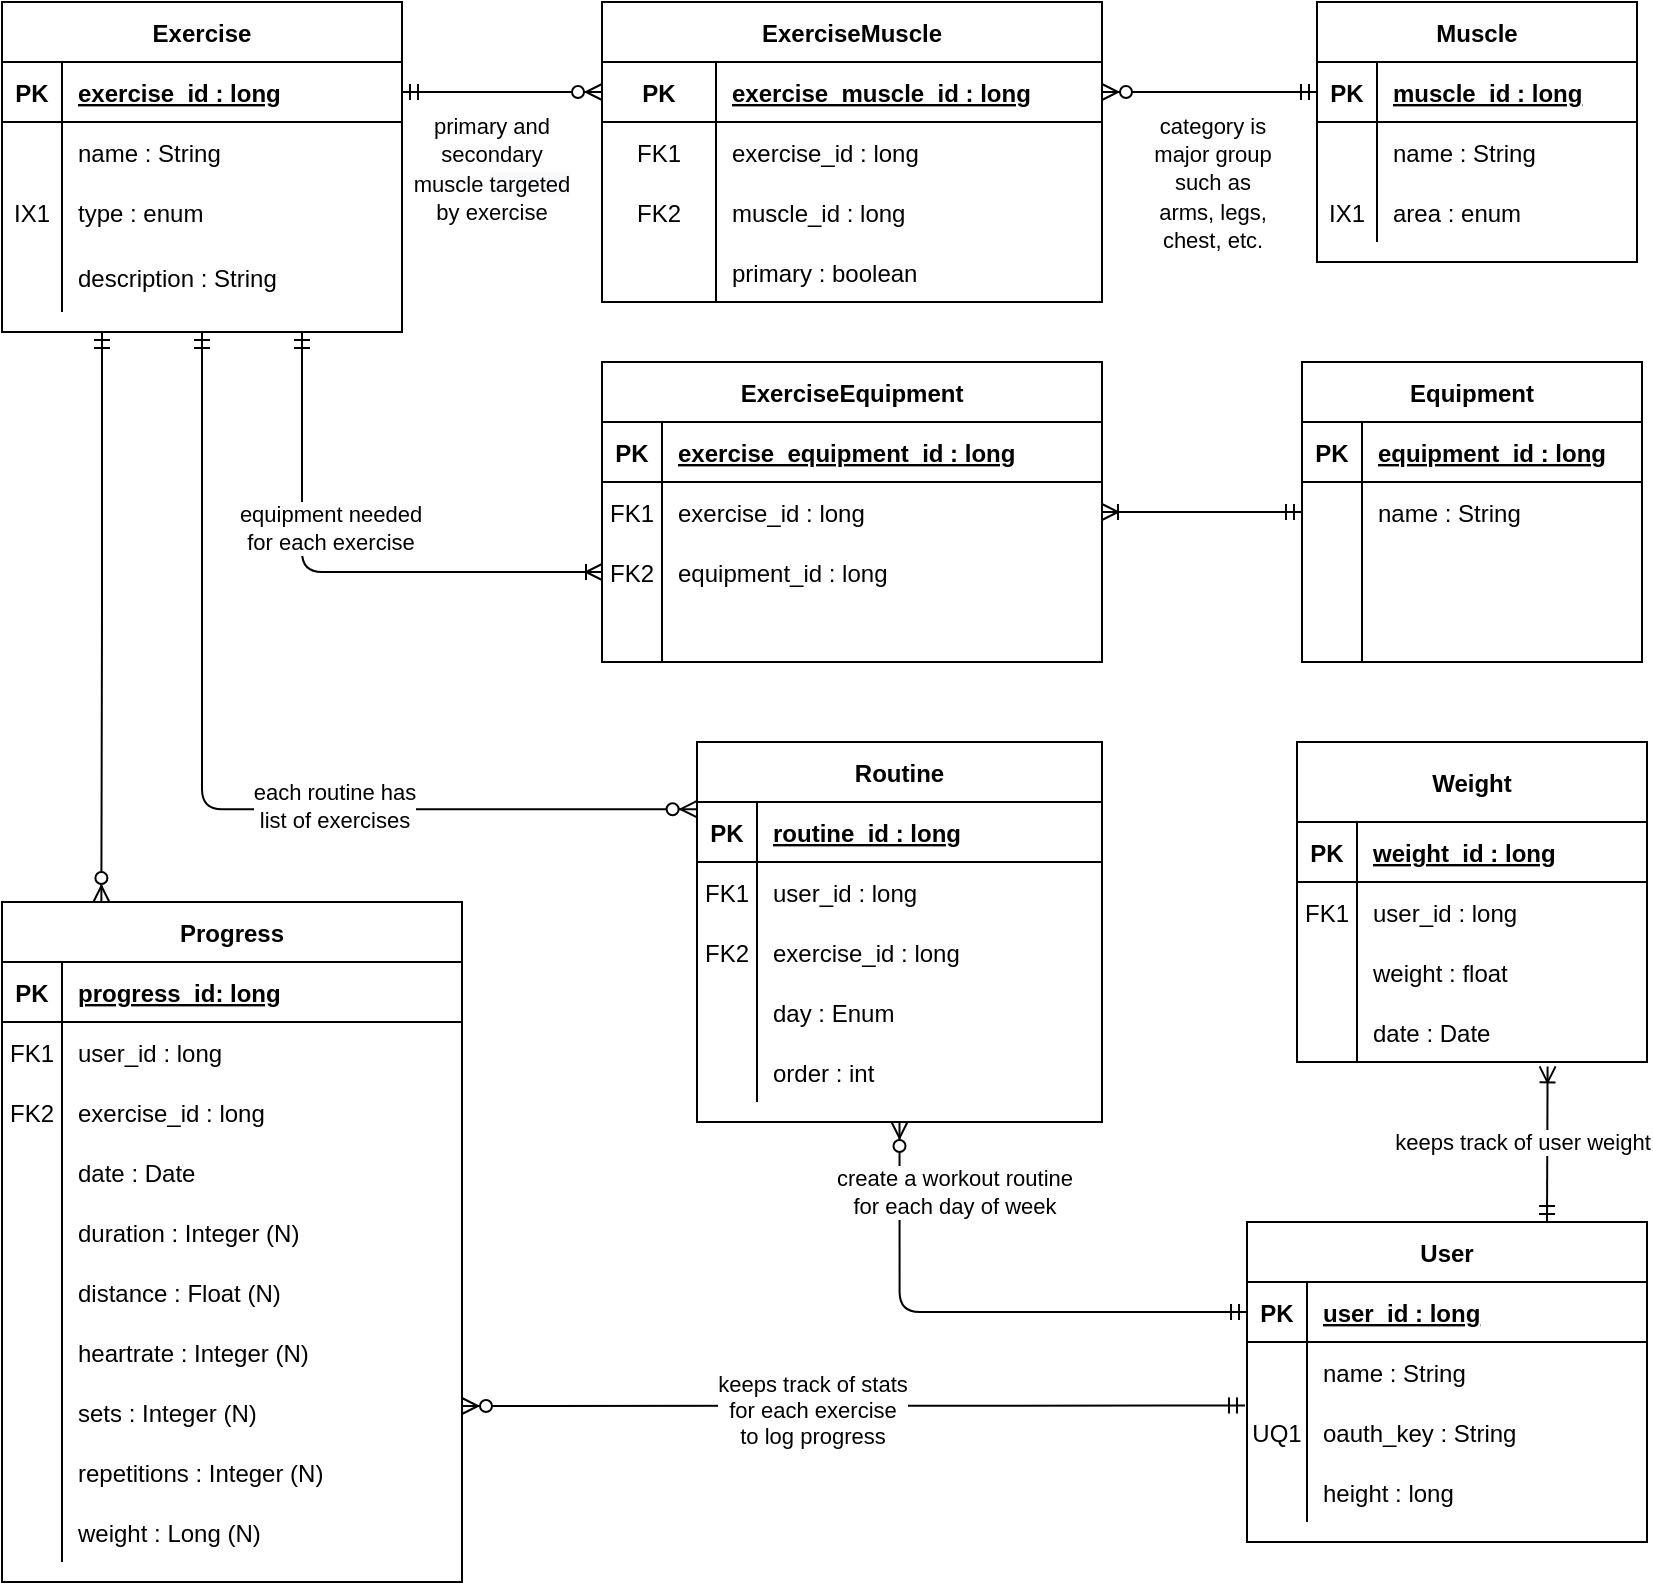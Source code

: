 <mxfile version="13.8.7" type="device"><diagram id="Q6YfByepirMHfdgDxiGw" name="Page-1"><mxGraphModel dx="1021" dy="527" grid="1" gridSize="10" guides="1" tooltips="1" connect="1" arrows="1" fold="1" page="1" pageScale="1" pageWidth="850" pageHeight="1100" math="0" shadow="0"><root><mxCell id="0"/><mxCell id="1" parent="0"/><mxCell id="9hliLJSUuDG-UG1t3mNE-100" value="" style="fontSize=12;html=1;endArrow=ERzeroToMany;endFill=1;exitX=1;exitY=0.5;exitDx=0;exitDy=0;entryX=0;entryY=0.5;entryDx=0;entryDy=0;startArrow=ERmandOne;startFill=0;" parent="1" source="9hliLJSUuDG-UG1t3mNE-2" target="9hliLJSUuDG-UG1t3mNE-15" edge="1"><mxGeometry width="100" height="100" relative="1" as="geometry"><mxPoint x="250" y="220" as="sourcePoint"/><mxPoint x="310" y="135" as="targetPoint"/></mxGeometry></mxCell><mxCell id="RDluwMORNLAqVn_TTHdL-29" value="&lt;span style=&quot;color: rgba(0 , 0 , 0 , 0) ; font-family: monospace ; font-size: 0px ; background-color: rgb(248 , 249 , 250)&quot;&gt;%3CmxGraphModel%3E%3Croot%3E%3CmxCell%20id%3D%220%22%2F%3E%3CmxCell%20id%3D%221%22%20parent%3D%220%22%2F%3E%3CmxCell%20id%3D%222%22%20value%3D%22muscles%20targeted%26lt%3Bbr%26gt%3Bby%20exercise%20grouped%26lt%3Bbr%26gt%3Bby%20primary%20and%26amp%3Bnbsp%3B%26lt%3Bbr%26gt%3Bsecondary%22%20style%3D%22edgeLabel%3Bhtml%3D1%3Balign%3Dcenter%3BverticalAlign%3Dmiddle%3Bresizable%3D0%3Bpoints%3D%5B%5D%3B%22%20vertex%3D%221%22%20connectable%3D%220%22%20parent%3D%221%22%3E%3CmxGeometry%20x%3D%22291%22%20y%3D%22166%22%20as%3D%22geometry%22%2F%3E%3C%2FmxCell%3E%3C%2Froot%3E%3C%2FmxGraphModel%3E&lt;/span&gt;&lt;span style=&quot;color: rgba(0 , 0 , 0 , 0) ; font-family: monospace ; font-size: 0px ; background-color: rgb(248 , 249 , 250)&quot;&gt;%3CmxGraphModel%3E%3Croot%3E%3CmxCell%20id%3D%220%22%2F%3E%3CmxCell%20id%3D%221%22%20parent%3D%220%22%2F%3E%3CmxCell%20id%3D%222%22%20value%3D%22muscles%20targeted%26lt%3Bbr%26gt%3Bby%20exercise%20grouped%26lt%3Bbr%26gt%3Bby%20primary%20and%26amp%3Bnbsp%3B%26lt%3Bbr%26gt%3Bsecondary%22%20style%3D%22edgeLabel%3Bhtml%3D1%3Balign%3Dcenter%3BverticalAlign%3Dmiddle%3Bresizable%3D0%3Bpoints%3D%5B%5D%3B%22%20vertex%3D%221%22%20connectable%3D%220%22%20parent%3D%221%22%3E%3CmxGeometry%20x%3D%22291%22%20y%3D%22166%22%20as%3D%22geometry%22%2F%3E%3C%2FmxCell%3E%3C%2Froot%3E%3C%2FmxGraphModel%3E&lt;/span&gt;" style="edgeLabel;html=1;align=center;verticalAlign=middle;resizable=0;points=[];" parent="9hliLJSUuDG-UG1t3mNE-100" vertex="1" connectable="0"><mxGeometry x="0.147" y="-1" relative="1" as="geometry"><mxPoint as="offset"/></mxGeometry></mxCell><mxCell id="9hliLJSUuDG-UG1t3mNE-103" value="" style="fontSize=12;html=1;endArrow=ERoneToMany;entryX=0;entryY=0.5;entryDx=0;entryDy=0;exitX=0.75;exitY=1;exitDx=0;exitDy=0;edgeStyle=orthogonalEdgeStyle;endFill=0;startArrow=ERmandOne;startFill=0;" parent="1" source="9hliLJSUuDG-UG1t3mNE-1" target="9hliLJSUuDG-UG1t3mNE-94" edge="1"><mxGeometry width="100" height="100" relative="1" as="geometry"><mxPoint x="210" y="260" as="sourcePoint"/><mxPoint x="350" y="250" as="targetPoint"/></mxGeometry></mxCell><mxCell id="RDluwMORNLAqVn_TTHdL-28" value="equipment needed&lt;br&gt;for each exercise" style="edgeLabel;html=1;align=center;verticalAlign=middle;resizable=0;points=[];" parent="9hliLJSUuDG-UG1t3mNE-103" vertex="1" connectable="0"><mxGeometry x="-0.277" y="14" relative="1" as="geometry"><mxPoint as="offset"/></mxGeometry></mxCell><mxCell id="9hliLJSUuDG-UG1t3mNE-104" value="" style="fontSize=12;html=1;endArrow=ERoneToMany;edgeStyle=elbowEdgeStyle;entryX=1;entryY=0.5;entryDx=0;entryDy=0;exitX=0;exitY=0.5;exitDx=0;exitDy=0;startArrow=ERmandOne;startFill=0;" parent="1" source="9hliLJSUuDG-UG1t3mNE-31" target="9hliLJSUuDG-UG1t3mNE-91" edge="1"><mxGeometry width="100" height="100" relative="1" as="geometry"><mxPoint x="676" y="450" as="sourcePoint"/><mxPoint x="620" y="550" as="targetPoint"/></mxGeometry></mxCell><mxCell id="9hliLJSUuDG-UG1t3mNE-105" value="" style="edgeStyle=entityRelationEdgeStyle;fontSize=12;html=1;endArrow=ERzeroToMany;entryX=1;entryY=0.5;entryDx=0;entryDy=0;exitX=0;exitY=0.5;exitDx=0;exitDy=0;endFill=1;startArrow=ERmandOne;startFill=0;" parent="1" source="9hliLJSUuDG-UG1t3mNE-41" target="9hliLJSUuDG-UG1t3mNE-15" edge="1"><mxGeometry width="100" height="100" relative="1" as="geometry"><mxPoint x="860" y="50" as="sourcePoint"/><mxPoint x="690" y="50" as="targetPoint"/></mxGeometry></mxCell><mxCell id="9hliLJSUuDG-UG1t3mNE-178" value="" style="fontSize=12;html=1;endArrow=ERoneToMany;startArrow=ERmandOne;startFill=0;exitX=0.75;exitY=0;exitDx=0;exitDy=0;entryX=0.716;entryY=1.073;entryDx=0;entryDy=0;entryPerimeter=0;" parent="1" source="9hliLJSUuDG-UG1t3mNE-108" target="RDluwMORNLAqVn_TTHdL-11" edge="1"><mxGeometry width="100" height="100" relative="1" as="geometry"><mxPoint x="780" y="638" as="sourcePoint"/><mxPoint x="790" y="590" as="targetPoint"/></mxGeometry></mxCell><mxCell id="RDluwMORNLAqVn_TTHdL-20" value="keeps track of user weight" style="edgeLabel;html=1;align=center;verticalAlign=middle;resizable=0;points=[];" parent="9hliLJSUuDG-UG1t3mNE-178" vertex="1" connectable="0"><mxGeometry x="-0.327" relative="1" as="geometry"><mxPoint x="-12.6" y="-14" as="offset"/></mxGeometry></mxCell><mxCell id="9hliLJSUuDG-UG1t3mNE-179" value="" style="fontSize=12;html=1;endArrow=ERzeroToMany;startArrow=ERmandOne;startFill=0;exitX=0;exitY=0.5;exitDx=0;exitDy=0;edgeStyle=orthogonalEdgeStyle;elbow=vertical;entryX=0.5;entryY=1;entryDx=0;entryDy=0;endFill=1;" parent="1" source="9hliLJSUuDG-UG1t3mNE-109" target="9hliLJSUuDG-UG1t3mNE-152" edge="1"><mxGeometry width="100" height="100" relative="1" as="geometry"><mxPoint x="630" y="552" as="sourcePoint"/><mxPoint x="440" y="590" as="targetPoint"/></mxGeometry></mxCell><mxCell id="RDluwMORNLAqVn_TTHdL-21" value="create a workout routine&lt;br&gt;for each day of week" style="edgeLabel;html=1;align=center;verticalAlign=middle;resizable=0;points=[];" parent="9hliLJSUuDG-UG1t3mNE-179" vertex="1" connectable="0"><mxGeometry x="0.036" y="-43" relative="1" as="geometry"><mxPoint x="-8.25" y="-17" as="offset"/></mxGeometry></mxCell><mxCell id="9hliLJSUuDG-UG1t3mNE-218" value="" style="fontSize=12;html=1;endArrow=ERzeroToMany;startArrow=ERmandOne;startFill=0;entryX=-0.001;entryY=0.12;entryDx=0;entryDy=0;exitX=0.5;exitY=1;exitDx=0;exitDy=0;entryPerimeter=0;edgeStyle=orthogonalEdgeStyle;endFill=1;" parent="1" source="9hliLJSUuDG-UG1t3mNE-1" target="9hliLJSUuDG-UG1t3mNE-153" edge="1"><mxGeometry width="100" height="100" relative="1" as="geometry"><mxPoint x="160" y="260" as="sourcePoint"/><mxPoint x="185" y="340" as="targetPoint"/></mxGeometry></mxCell><mxCell id="RDluwMORNLAqVn_TTHdL-23" value="each routine has &lt;br&gt;list of exercises" style="edgeLabel;html=1;align=center;verticalAlign=middle;resizable=0;points=[];" parent="9hliLJSUuDG-UG1t3mNE-218" vertex="1" connectable="0"><mxGeometry x="-0.024" y="66" relative="1" as="geometry"><mxPoint as="offset"/></mxGeometry></mxCell><mxCell id="9hliLJSUuDG-UG1t3mNE-219" value="" style="edgeStyle=entityRelationEdgeStyle;fontSize=12;html=1;endArrow=ERmandOne;startArrow=ERzeroToMany;startFill=1;endFill=0;entryX=-0.005;entryY=0.06;entryDx=0;entryDy=0;entryPerimeter=0;" parent="1" target="9hliLJSUuDG-UG1t3mNE-115" edge="1"><mxGeometry width="100" height="100" relative="1" as="geometry"><mxPoint x="240" y="762" as="sourcePoint"/><mxPoint x="730" y="860" as="targetPoint"/></mxGeometry></mxCell><mxCell id="RDluwMORNLAqVn_TTHdL-24" value="keeps track of stats &lt;br&gt;for each exercise&lt;br&gt;to log progress" style="edgeLabel;html=1;align=center;verticalAlign=middle;resizable=0;points=[];" parent="9hliLJSUuDG-UG1t3mNE-219" vertex="1" connectable="0"><mxGeometry x="-0.109" y="-2" relative="1" as="geometry"><mxPoint as="offset"/></mxGeometry></mxCell><mxCell id="9hliLJSUuDG-UG1t3mNE-221" value="" style="edgeStyle=orthogonalEdgeStyle;fontSize=12;html=1;endArrow=ERzeroToMany;entryX=0.216;entryY=0;entryDx=0;entryDy=0;startArrow=ERmandOne;startFill=0;endFill=1;jumpSize=6;exitX=0.25;exitY=1;exitDx=0;exitDy=0;entryPerimeter=0;" parent="1" source="9hliLJSUuDG-UG1t3mNE-1" target="9hliLJSUuDG-UG1t3mNE-165" edge="1"><mxGeometry width="100" height="100" relative="1" as="geometry"><mxPoint x="30" y="265" as="sourcePoint"/><mxPoint x="520" y="430" as="targetPoint"/></mxGeometry></mxCell><mxCell id="9hliLJSUuDG-UG1t3mNE-87" value="ExerciseEquipment" style="shape=table;startSize=30;container=1;collapsible=1;childLayout=tableLayout;fixedRows=1;rowLines=0;fontStyle=1;align=center;resizeLast=1;" parent="1" vertex="1"><mxGeometry x="310" y="240" width="250" height="150" as="geometry"/></mxCell><mxCell id="9hliLJSUuDG-UG1t3mNE-88" value="" style="shape=partialRectangle;collapsible=0;dropTarget=0;pointerEvents=0;fillColor=none;top=0;left=0;bottom=1;right=0;points=[[0,0.5],[1,0.5]];portConstraint=eastwest;" parent="9hliLJSUuDG-UG1t3mNE-87" vertex="1"><mxGeometry y="30" width="250" height="30" as="geometry"/></mxCell><mxCell id="9hliLJSUuDG-UG1t3mNE-89" value="PK" style="shape=partialRectangle;connectable=0;fillColor=none;top=0;left=0;bottom=0;right=0;fontStyle=1;overflow=hidden;" parent="9hliLJSUuDG-UG1t3mNE-88" vertex="1"><mxGeometry width="30" height="30" as="geometry"/></mxCell><mxCell id="9hliLJSUuDG-UG1t3mNE-90" value="exercise_equipment_id : long" style="shape=partialRectangle;connectable=0;fillColor=none;top=0;left=0;bottom=0;right=0;align=left;spacingLeft=6;fontStyle=5;overflow=hidden;" parent="9hliLJSUuDG-UG1t3mNE-88" vertex="1"><mxGeometry x="30" width="220" height="30" as="geometry"/></mxCell><mxCell id="9hliLJSUuDG-UG1t3mNE-91" value="" style="shape=partialRectangle;collapsible=0;dropTarget=0;pointerEvents=0;fillColor=none;top=0;left=0;bottom=0;right=0;points=[[0,0.5],[1,0.5]];portConstraint=eastwest;" parent="9hliLJSUuDG-UG1t3mNE-87" vertex="1"><mxGeometry y="60" width="250" height="30" as="geometry"/></mxCell><mxCell id="9hliLJSUuDG-UG1t3mNE-92" value="FK1" style="shape=partialRectangle;connectable=0;fillColor=none;top=0;left=0;bottom=0;right=0;editable=1;overflow=hidden;" parent="9hliLJSUuDG-UG1t3mNE-91" vertex="1"><mxGeometry width="30" height="30" as="geometry"/></mxCell><mxCell id="9hliLJSUuDG-UG1t3mNE-93" value="exercise_id : long" style="shape=partialRectangle;connectable=0;fillColor=none;top=0;left=0;bottom=0;right=0;align=left;spacingLeft=6;overflow=hidden;" parent="9hliLJSUuDG-UG1t3mNE-91" vertex="1"><mxGeometry x="30" width="220" height="30" as="geometry"/></mxCell><mxCell id="9hliLJSUuDG-UG1t3mNE-94" value="" style="shape=partialRectangle;collapsible=0;dropTarget=0;pointerEvents=0;fillColor=none;top=0;left=0;bottom=0;right=0;points=[[0,0.5],[1,0.5]];portConstraint=eastwest;" parent="9hliLJSUuDG-UG1t3mNE-87" vertex="1"><mxGeometry y="90" width="250" height="30" as="geometry"/></mxCell><mxCell id="9hliLJSUuDG-UG1t3mNE-95" value="FK2" style="shape=partialRectangle;connectable=0;fillColor=none;top=0;left=0;bottom=0;right=0;editable=1;overflow=hidden;" parent="9hliLJSUuDG-UG1t3mNE-94" vertex="1"><mxGeometry width="30" height="30" as="geometry"/></mxCell><mxCell id="9hliLJSUuDG-UG1t3mNE-96" value="equipment_id : long" style="shape=partialRectangle;connectable=0;fillColor=none;top=0;left=0;bottom=0;right=0;align=left;spacingLeft=6;overflow=hidden;" parent="9hliLJSUuDG-UG1t3mNE-94" vertex="1"><mxGeometry x="30" width="220" height="30" as="geometry"/></mxCell><mxCell id="9hliLJSUuDG-UG1t3mNE-97" value="" style="shape=partialRectangle;collapsible=0;dropTarget=0;pointerEvents=0;fillColor=none;top=0;left=0;bottom=0;right=0;points=[[0,0.5],[1,0.5]];portConstraint=eastwest;" parent="9hliLJSUuDG-UG1t3mNE-87" vertex="1"><mxGeometry y="120" width="250" height="30" as="geometry"/></mxCell><mxCell id="9hliLJSUuDG-UG1t3mNE-98" value="" style="shape=partialRectangle;connectable=0;fillColor=none;top=0;left=0;bottom=0;right=0;editable=1;overflow=hidden;" parent="9hliLJSUuDG-UG1t3mNE-97" vertex="1"><mxGeometry width="30" height="30" as="geometry"/></mxCell><mxCell id="9hliLJSUuDG-UG1t3mNE-99" value="" style="shape=partialRectangle;connectable=0;fillColor=none;top=0;left=0;bottom=0;right=0;align=left;spacingLeft=6;overflow=hidden;" parent="9hliLJSUuDG-UG1t3mNE-97" vertex="1"><mxGeometry x="30" width="220" height="30" as="geometry"/></mxCell><mxCell id="9hliLJSUuDG-UG1t3mNE-1" value="Exercise" style="shape=table;startSize=30;container=1;collapsible=1;childLayout=tableLayout;fixedRows=1;rowLines=0;fontStyle=1;align=center;resizeLast=1;" parent="1" vertex="1"><mxGeometry x="10" y="60" width="200" height="165" as="geometry"/></mxCell><mxCell id="9hliLJSUuDG-UG1t3mNE-2" value="" style="shape=partialRectangle;collapsible=0;dropTarget=0;pointerEvents=0;fillColor=none;top=0;left=0;bottom=1;right=0;points=[[0,0.5],[1,0.5]];portConstraint=eastwest;" parent="9hliLJSUuDG-UG1t3mNE-1" vertex="1"><mxGeometry y="30" width="200" height="30" as="geometry"/></mxCell><mxCell id="9hliLJSUuDG-UG1t3mNE-3" value="PK" style="shape=partialRectangle;connectable=0;fillColor=none;top=0;left=0;bottom=0;right=0;fontStyle=1;overflow=hidden;" parent="9hliLJSUuDG-UG1t3mNE-2" vertex="1"><mxGeometry width="30" height="30" as="geometry"/></mxCell><mxCell id="9hliLJSUuDG-UG1t3mNE-4" value="exercise_id : long" style="shape=partialRectangle;connectable=0;fillColor=none;top=0;left=0;bottom=0;right=0;align=left;spacingLeft=6;fontStyle=5;overflow=hidden;" parent="9hliLJSUuDG-UG1t3mNE-2" vertex="1"><mxGeometry x="30" width="170" height="30" as="geometry"/></mxCell><mxCell id="9hliLJSUuDG-UG1t3mNE-5" value="" style="shape=partialRectangle;collapsible=0;dropTarget=0;pointerEvents=0;fillColor=none;top=0;left=0;bottom=0;right=0;points=[[0,0.5],[1,0.5]];portConstraint=eastwest;" parent="9hliLJSUuDG-UG1t3mNE-1" vertex="1"><mxGeometry y="60" width="200" height="30" as="geometry"/></mxCell><mxCell id="9hliLJSUuDG-UG1t3mNE-6" value="" style="shape=partialRectangle;connectable=0;fillColor=none;top=0;left=0;bottom=0;right=0;editable=1;overflow=hidden;" parent="9hliLJSUuDG-UG1t3mNE-5" vertex="1"><mxGeometry width="30" height="30" as="geometry"/></mxCell><mxCell id="9hliLJSUuDG-UG1t3mNE-7" value="name : String" style="shape=partialRectangle;connectable=0;fillColor=none;top=0;left=0;bottom=0;right=0;align=left;spacingLeft=6;overflow=hidden;" parent="9hliLJSUuDG-UG1t3mNE-5" vertex="1"><mxGeometry x="30" width="170" height="30" as="geometry"/></mxCell><mxCell id="9hliLJSUuDG-UG1t3mNE-8" value="" style="shape=partialRectangle;collapsible=0;dropTarget=0;pointerEvents=0;fillColor=none;top=0;left=0;bottom=0;right=0;points=[[0,0.5],[1,0.5]];portConstraint=eastwest;" parent="9hliLJSUuDG-UG1t3mNE-1" vertex="1"><mxGeometry y="90" width="200" height="30" as="geometry"/></mxCell><mxCell id="9hliLJSUuDG-UG1t3mNE-9" value="IX1" style="shape=partialRectangle;connectable=0;fillColor=none;top=0;left=0;bottom=0;right=0;editable=1;overflow=hidden;" parent="9hliLJSUuDG-UG1t3mNE-8" vertex="1"><mxGeometry width="30" height="30" as="geometry"/></mxCell><mxCell id="9hliLJSUuDG-UG1t3mNE-10" value="type : enum" style="shape=partialRectangle;connectable=0;fillColor=none;top=0;left=0;bottom=0;right=0;align=left;spacingLeft=6;overflow=hidden;" parent="9hliLJSUuDG-UG1t3mNE-8" vertex="1"><mxGeometry x="30" width="170" height="30" as="geometry"/></mxCell><mxCell id="9hliLJSUuDG-UG1t3mNE-71" value="" style="shape=partialRectangle;collapsible=0;dropTarget=0;pointerEvents=0;fillColor=none;top=0;left=0;bottom=0;right=0;points=[[0,0.5],[1,0.5]];portConstraint=eastwest;" parent="9hliLJSUuDG-UG1t3mNE-1" vertex="1"><mxGeometry y="120" width="200" height="35" as="geometry"/></mxCell><mxCell id="9hliLJSUuDG-UG1t3mNE-72" value="" style="shape=partialRectangle;connectable=0;fillColor=none;top=0;left=0;bottom=0;right=0;editable=1;overflow=hidden;" parent="9hliLJSUuDG-UG1t3mNE-71" vertex="1"><mxGeometry width="30" height="35" as="geometry"/></mxCell><mxCell id="9hliLJSUuDG-UG1t3mNE-73" value="description : String" style="shape=partialRectangle;connectable=0;fillColor=none;top=0;left=0;bottom=0;right=0;align=left;spacingLeft=6;overflow=hidden;" parent="9hliLJSUuDG-UG1t3mNE-71" vertex="1"><mxGeometry x="30" width="170" height="35" as="geometry"/></mxCell><mxCell id="9hliLJSUuDG-UG1t3mNE-40" value="Muscle" style="shape=table;startSize=30;container=1;collapsible=1;childLayout=tableLayout;fixedRows=1;rowLines=0;fontStyle=1;align=center;resizeLast=1;" parent="1" vertex="1"><mxGeometry x="667.5" y="60" width="160" height="130" as="geometry"/></mxCell><mxCell id="9hliLJSUuDG-UG1t3mNE-41" value="" style="shape=partialRectangle;collapsible=0;dropTarget=0;pointerEvents=0;fillColor=none;top=0;left=0;bottom=1;right=0;points=[[0,0.5],[1,0.5]];portConstraint=eastwest;" parent="9hliLJSUuDG-UG1t3mNE-40" vertex="1"><mxGeometry y="30" width="160" height="30" as="geometry"/></mxCell><mxCell id="9hliLJSUuDG-UG1t3mNE-42" value="PK" style="shape=partialRectangle;connectable=0;fillColor=none;top=0;left=0;bottom=0;right=0;fontStyle=1;overflow=hidden;" parent="9hliLJSUuDG-UG1t3mNE-41" vertex="1"><mxGeometry width="30" height="30" as="geometry"/></mxCell><mxCell id="9hliLJSUuDG-UG1t3mNE-43" value="muscle_id : long" style="shape=partialRectangle;connectable=0;fillColor=none;top=0;left=0;bottom=0;right=0;align=left;spacingLeft=6;fontStyle=5;overflow=hidden;" parent="9hliLJSUuDG-UG1t3mNE-41" vertex="1"><mxGeometry x="30" width="130" height="30" as="geometry"/></mxCell><mxCell id="9hliLJSUuDG-UG1t3mNE-44" value="" style="shape=partialRectangle;collapsible=0;dropTarget=0;pointerEvents=0;fillColor=none;top=0;left=0;bottom=0;right=0;points=[[0,0.5],[1,0.5]];portConstraint=eastwest;" parent="9hliLJSUuDG-UG1t3mNE-40" vertex="1"><mxGeometry y="60" width="160" height="30" as="geometry"/></mxCell><mxCell id="9hliLJSUuDG-UG1t3mNE-45" value="" style="shape=partialRectangle;connectable=0;fillColor=none;top=0;left=0;bottom=0;right=0;editable=1;overflow=hidden;" parent="9hliLJSUuDG-UG1t3mNE-44" vertex="1"><mxGeometry width="30" height="30" as="geometry"/></mxCell><mxCell id="9hliLJSUuDG-UG1t3mNE-46" value="name : String" style="shape=partialRectangle;connectable=0;fillColor=none;top=0;left=0;bottom=0;right=0;align=left;spacingLeft=6;overflow=hidden;" parent="9hliLJSUuDG-UG1t3mNE-44" vertex="1"><mxGeometry x="30" width="130" height="30" as="geometry"/></mxCell><mxCell id="9hliLJSUuDG-UG1t3mNE-47" value="" style="shape=partialRectangle;collapsible=0;dropTarget=0;pointerEvents=0;fillColor=none;top=0;left=0;bottom=0;right=0;points=[[0,0.5],[1,0.5]];portConstraint=eastwest;" parent="9hliLJSUuDG-UG1t3mNE-40" vertex="1"><mxGeometry y="90" width="160" height="30" as="geometry"/></mxCell><mxCell id="9hliLJSUuDG-UG1t3mNE-48" value="IX1" style="shape=partialRectangle;connectable=0;fillColor=none;top=0;left=0;bottom=0;right=0;editable=1;overflow=hidden;" parent="9hliLJSUuDG-UG1t3mNE-47" vertex="1"><mxGeometry width="30" height="30" as="geometry"/></mxCell><mxCell id="9hliLJSUuDG-UG1t3mNE-49" value="area : enum" style="shape=partialRectangle;connectable=0;fillColor=none;top=0;left=0;bottom=0;right=0;align=left;spacingLeft=6;overflow=hidden;" parent="9hliLJSUuDG-UG1t3mNE-47" vertex="1"><mxGeometry x="30" width="130" height="30" as="geometry"/></mxCell><mxCell id="9hliLJSUuDG-UG1t3mNE-152" value="Routine" style="shape=table;startSize=30;container=1;collapsible=1;childLayout=tableLayout;fixedRows=1;rowLines=0;fontStyle=1;align=center;resizeLast=1;" parent="1" vertex="1"><mxGeometry x="357.5" y="430" width="202.5" height="190" as="geometry"/></mxCell><mxCell id="9hliLJSUuDG-UG1t3mNE-153" value="" style="shape=partialRectangle;collapsible=0;dropTarget=0;pointerEvents=0;fillColor=none;top=0;left=0;bottom=1;right=0;points=[[0,0.5],[1,0.5]];portConstraint=eastwest;" parent="9hliLJSUuDG-UG1t3mNE-152" vertex="1"><mxGeometry y="30" width="202.5" height="30" as="geometry"/></mxCell><mxCell id="9hliLJSUuDG-UG1t3mNE-154" value="PK" style="shape=partialRectangle;connectable=0;fillColor=none;top=0;left=0;bottom=0;right=0;fontStyle=1;overflow=hidden;" parent="9hliLJSUuDG-UG1t3mNE-153" vertex="1"><mxGeometry width="30" height="30" as="geometry"/></mxCell><mxCell id="9hliLJSUuDG-UG1t3mNE-155" value="routine_id : long" style="shape=partialRectangle;connectable=0;fillColor=none;top=0;left=0;bottom=0;right=0;align=left;spacingLeft=6;fontStyle=5;overflow=hidden;" parent="9hliLJSUuDG-UG1t3mNE-153" vertex="1"><mxGeometry x="30" width="172.5" height="30" as="geometry"/></mxCell><mxCell id="9hliLJSUuDG-UG1t3mNE-156" value="" style="shape=partialRectangle;collapsible=0;dropTarget=0;pointerEvents=0;fillColor=none;top=0;left=0;bottom=0;right=0;points=[[0,0.5],[1,0.5]];portConstraint=eastwest;" parent="9hliLJSUuDG-UG1t3mNE-152" vertex="1"><mxGeometry y="60" width="202.5" height="30" as="geometry"/></mxCell><mxCell id="9hliLJSUuDG-UG1t3mNE-157" value="FK1" style="shape=partialRectangle;connectable=0;fillColor=none;top=0;left=0;bottom=0;right=0;editable=1;overflow=hidden;" parent="9hliLJSUuDG-UG1t3mNE-156" vertex="1"><mxGeometry width="30" height="30" as="geometry"/></mxCell><mxCell id="9hliLJSUuDG-UG1t3mNE-158" value="user_id : long" style="shape=partialRectangle;connectable=0;fillColor=none;top=0;left=0;bottom=0;right=0;align=left;spacingLeft=6;overflow=hidden;" parent="9hliLJSUuDG-UG1t3mNE-156" vertex="1"><mxGeometry x="30" width="172.5" height="30" as="geometry"/></mxCell><mxCell id="9hliLJSUuDG-UG1t3mNE-159" value="" style="shape=partialRectangle;collapsible=0;dropTarget=0;pointerEvents=0;fillColor=none;top=0;left=0;bottom=0;right=0;points=[[0,0.5],[1,0.5]];portConstraint=eastwest;" parent="9hliLJSUuDG-UG1t3mNE-152" vertex="1"><mxGeometry y="90" width="202.5" height="30" as="geometry"/></mxCell><mxCell id="9hliLJSUuDG-UG1t3mNE-160" value="FK2" style="shape=partialRectangle;connectable=0;fillColor=none;top=0;left=0;bottom=0;right=0;editable=1;overflow=hidden;" parent="9hliLJSUuDG-UG1t3mNE-159" vertex="1"><mxGeometry width="30" height="30" as="geometry"/></mxCell><mxCell id="9hliLJSUuDG-UG1t3mNE-161" value="exercise_id : long" style="shape=partialRectangle;connectable=0;fillColor=none;top=0;left=0;bottom=0;right=0;align=left;spacingLeft=6;overflow=hidden;" parent="9hliLJSUuDG-UG1t3mNE-159" vertex="1"><mxGeometry x="30" width="172.5" height="30" as="geometry"/></mxCell><mxCell id="RDluwMORNLAqVn_TTHdL-8" value="" style="shape=partialRectangle;collapsible=0;dropTarget=0;pointerEvents=0;fillColor=none;top=0;left=0;bottom=0;right=0;points=[[0,0.5],[1,0.5]];portConstraint=eastwest;" parent="9hliLJSUuDG-UG1t3mNE-152" vertex="1"><mxGeometry y="120" width="202.5" height="30" as="geometry"/></mxCell><mxCell id="RDluwMORNLAqVn_TTHdL-9" value="" style="shape=partialRectangle;connectable=0;fillColor=none;top=0;left=0;bottom=0;right=0;editable=1;overflow=hidden;" parent="RDluwMORNLAqVn_TTHdL-8" vertex="1"><mxGeometry width="30" height="30" as="geometry"/></mxCell><mxCell id="RDluwMORNLAqVn_TTHdL-10" value="day : Enum" style="shape=partialRectangle;connectable=0;fillColor=none;top=0;left=0;bottom=0;right=0;align=left;spacingLeft=6;overflow=hidden;" parent="RDluwMORNLAqVn_TTHdL-8" vertex="1"><mxGeometry x="30" width="172.5" height="30" as="geometry"/></mxCell><mxCell id="ELQZBwiEEkwCAG5e-MeL-1" value="" style="shape=partialRectangle;collapsible=0;dropTarget=0;pointerEvents=0;fillColor=none;top=0;left=0;bottom=0;right=0;points=[[0,0.5],[1,0.5]];portConstraint=eastwest;" vertex="1" parent="9hliLJSUuDG-UG1t3mNE-152"><mxGeometry y="150" width="202.5" height="30" as="geometry"/></mxCell><mxCell id="ELQZBwiEEkwCAG5e-MeL-2" value="" style="shape=partialRectangle;connectable=0;fillColor=none;top=0;left=0;bottom=0;right=0;editable=1;overflow=hidden;" vertex="1" parent="ELQZBwiEEkwCAG5e-MeL-1"><mxGeometry width="30" height="30" as="geometry"/></mxCell><mxCell id="ELQZBwiEEkwCAG5e-MeL-3" value="order : int" style="shape=partialRectangle;connectable=0;fillColor=none;top=0;left=0;bottom=0;right=0;align=left;spacingLeft=6;overflow=hidden;" vertex="1" parent="ELQZBwiEEkwCAG5e-MeL-1"><mxGeometry x="30" width="172.5" height="30" as="geometry"/></mxCell><mxCell id="9hliLJSUuDG-UG1t3mNE-27" value="Equipment" style="shape=table;startSize=30;container=1;collapsible=1;childLayout=tableLayout;fixedRows=1;rowLines=0;fontStyle=1;align=center;resizeLast=1;" parent="1" vertex="1"><mxGeometry x="660" y="240" width="170" height="150" as="geometry"/></mxCell><mxCell id="9hliLJSUuDG-UG1t3mNE-28" value="" style="shape=partialRectangle;collapsible=0;dropTarget=0;pointerEvents=0;fillColor=none;top=0;left=0;bottom=1;right=0;points=[[0,0.5],[1,0.5]];portConstraint=eastwest;" parent="9hliLJSUuDG-UG1t3mNE-27" vertex="1"><mxGeometry y="30" width="170" height="30" as="geometry"/></mxCell><mxCell id="9hliLJSUuDG-UG1t3mNE-29" value="PK" style="shape=partialRectangle;connectable=0;fillColor=none;top=0;left=0;bottom=0;right=0;fontStyle=1;overflow=hidden;" parent="9hliLJSUuDG-UG1t3mNE-28" vertex="1"><mxGeometry width="30" height="30" as="geometry"/></mxCell><mxCell id="9hliLJSUuDG-UG1t3mNE-30" value="equipment_id : long" style="shape=partialRectangle;connectable=0;fillColor=none;top=0;left=0;bottom=0;right=0;align=left;spacingLeft=6;fontStyle=5;overflow=hidden;" parent="9hliLJSUuDG-UG1t3mNE-28" vertex="1"><mxGeometry x="30" width="140" height="30" as="geometry"/></mxCell><mxCell id="9hliLJSUuDG-UG1t3mNE-31" value="" style="shape=partialRectangle;collapsible=0;dropTarget=0;pointerEvents=0;fillColor=none;top=0;left=0;bottom=0;right=0;points=[[0,0.5],[1,0.5]];portConstraint=eastwest;" parent="9hliLJSUuDG-UG1t3mNE-27" vertex="1"><mxGeometry y="60" width="170" height="30" as="geometry"/></mxCell><mxCell id="9hliLJSUuDG-UG1t3mNE-32" value="" style="shape=partialRectangle;connectable=0;fillColor=none;top=0;left=0;bottom=0;right=0;editable=1;overflow=hidden;" parent="9hliLJSUuDG-UG1t3mNE-31" vertex="1"><mxGeometry width="30" height="30" as="geometry"/></mxCell><mxCell id="9hliLJSUuDG-UG1t3mNE-33" value="name : String" style="shape=partialRectangle;connectable=0;fillColor=none;top=0;left=0;bottom=0;right=0;align=left;spacingLeft=6;overflow=hidden;" parent="9hliLJSUuDG-UG1t3mNE-31" vertex="1"><mxGeometry x="30" width="140" height="30" as="geometry"/></mxCell><mxCell id="9hliLJSUuDG-UG1t3mNE-34" value="" style="shape=partialRectangle;collapsible=0;dropTarget=0;pointerEvents=0;fillColor=none;top=0;left=0;bottom=0;right=0;points=[[0,0.5],[1,0.5]];portConstraint=eastwest;" parent="9hliLJSUuDG-UG1t3mNE-27" vertex="1"><mxGeometry y="90" width="170" height="30" as="geometry"/></mxCell><mxCell id="9hliLJSUuDG-UG1t3mNE-35" value="" style="shape=partialRectangle;connectable=0;fillColor=none;top=0;left=0;bottom=0;right=0;editable=1;overflow=hidden;" parent="9hliLJSUuDG-UG1t3mNE-34" vertex="1"><mxGeometry width="30" height="30" as="geometry"/></mxCell><mxCell id="9hliLJSUuDG-UG1t3mNE-36" value="" style="shape=partialRectangle;connectable=0;fillColor=none;top=0;left=0;bottom=0;right=0;align=left;spacingLeft=6;overflow=hidden;" parent="9hliLJSUuDG-UG1t3mNE-34" vertex="1"><mxGeometry x="30" width="140" height="30" as="geometry"/></mxCell><mxCell id="9hliLJSUuDG-UG1t3mNE-37" value="" style="shape=partialRectangle;collapsible=0;dropTarget=0;pointerEvents=0;fillColor=none;top=0;left=0;bottom=0;right=0;points=[[0,0.5],[1,0.5]];portConstraint=eastwest;" parent="9hliLJSUuDG-UG1t3mNE-27" vertex="1"><mxGeometry y="120" width="170" height="30" as="geometry"/></mxCell><mxCell id="9hliLJSUuDG-UG1t3mNE-38" value="" style="shape=partialRectangle;connectable=0;fillColor=none;top=0;left=0;bottom=0;right=0;editable=1;overflow=hidden;" parent="9hliLJSUuDG-UG1t3mNE-37" vertex="1"><mxGeometry width="30" height="30" as="geometry"/></mxCell><mxCell id="9hliLJSUuDG-UG1t3mNE-39" value="" style="shape=partialRectangle;connectable=0;fillColor=none;top=0;left=0;bottom=0;right=0;align=left;spacingLeft=6;overflow=hidden;" parent="9hliLJSUuDG-UG1t3mNE-37" vertex="1"><mxGeometry x="30" width="140" height="30" as="geometry"/></mxCell><mxCell id="9hliLJSUuDG-UG1t3mNE-14" value="ExerciseMuscle" style="shape=table;startSize=30;container=1;collapsible=1;childLayout=tableLayout;fixedRows=1;rowLines=0;fontStyle=1;align=center;resizeLast=1;" parent="1" vertex="1"><mxGeometry x="310" y="60" width="250" height="150" as="geometry"/></mxCell><mxCell id="9hliLJSUuDG-UG1t3mNE-15" value="" style="shape=partialRectangle;collapsible=0;dropTarget=0;pointerEvents=0;fillColor=none;top=0;left=0;bottom=1;right=0;points=[[0,0.5],[1,0.5]];portConstraint=eastwest;" parent="9hliLJSUuDG-UG1t3mNE-14" vertex="1"><mxGeometry y="30" width="250" height="30" as="geometry"/></mxCell><mxCell id="9hliLJSUuDG-UG1t3mNE-16" value="PK" style="shape=partialRectangle;connectable=0;fillColor=none;top=0;left=0;bottom=0;right=0;fontStyle=1;overflow=hidden;" parent="9hliLJSUuDG-UG1t3mNE-15" vertex="1"><mxGeometry width="57" height="30" as="geometry"/></mxCell><mxCell id="9hliLJSUuDG-UG1t3mNE-17" value="exercise_muscle_id : long" style="shape=partialRectangle;connectable=0;fillColor=none;top=0;left=0;bottom=0;right=0;align=left;spacingLeft=6;fontStyle=5;overflow=hidden;" parent="9hliLJSUuDG-UG1t3mNE-15" vertex="1"><mxGeometry x="57" width="193" height="30" as="geometry"/></mxCell><mxCell id="9hliLJSUuDG-UG1t3mNE-18" value="" style="shape=partialRectangle;collapsible=0;dropTarget=0;pointerEvents=0;fillColor=none;top=0;left=0;bottom=0;right=0;points=[[0,0.5],[1,0.5]];portConstraint=eastwest;" parent="9hliLJSUuDG-UG1t3mNE-14" vertex="1"><mxGeometry y="60" width="250" height="30" as="geometry"/></mxCell><mxCell id="9hliLJSUuDG-UG1t3mNE-19" value="FK1" style="shape=partialRectangle;connectable=0;fillColor=none;top=0;left=0;bottom=0;right=0;editable=1;overflow=hidden;" parent="9hliLJSUuDG-UG1t3mNE-18" vertex="1"><mxGeometry width="57" height="30" as="geometry"/></mxCell><mxCell id="9hliLJSUuDG-UG1t3mNE-20" value="exercise_id : long" style="shape=partialRectangle;connectable=0;fillColor=none;top=0;left=0;bottom=0;right=0;align=left;spacingLeft=6;overflow=hidden;" parent="9hliLJSUuDG-UG1t3mNE-18" vertex="1"><mxGeometry x="57" width="193" height="30" as="geometry"/></mxCell><mxCell id="x-M7oOTBJ3gAUJVKY0sQ-9" value="" style="shape=partialRectangle;collapsible=0;dropTarget=0;pointerEvents=0;fillColor=none;top=0;left=0;bottom=0;right=0;points=[[0,0.5],[1,0.5]];portConstraint=eastwest;" parent="9hliLJSUuDG-UG1t3mNE-14" vertex="1"><mxGeometry y="90" width="250" height="30" as="geometry"/></mxCell><mxCell id="x-M7oOTBJ3gAUJVKY0sQ-10" value="FK2" style="shape=partialRectangle;connectable=0;fillColor=none;top=0;left=0;bottom=0;right=0;editable=1;overflow=hidden;" parent="x-M7oOTBJ3gAUJVKY0sQ-9" vertex="1"><mxGeometry width="57" height="30" as="geometry"/></mxCell><mxCell id="x-M7oOTBJ3gAUJVKY0sQ-11" value="muscle_id : long" style="shape=partialRectangle;connectable=0;fillColor=none;top=0;left=0;bottom=0;right=0;align=left;spacingLeft=6;overflow=hidden;" parent="x-M7oOTBJ3gAUJVKY0sQ-9" vertex="1"><mxGeometry x="57" width="193" height="30" as="geometry"/></mxCell><mxCell id="x-M7oOTBJ3gAUJVKY0sQ-12" value="" style="shape=partialRectangle;collapsible=0;dropTarget=0;pointerEvents=0;fillColor=none;top=0;left=0;bottom=0;right=0;points=[[0,0.5],[1,0.5]];portConstraint=eastwest;" parent="9hliLJSUuDG-UG1t3mNE-14" vertex="1"><mxGeometry y="120" width="250" height="30" as="geometry"/></mxCell><mxCell id="x-M7oOTBJ3gAUJVKY0sQ-13" value="" style="shape=partialRectangle;connectable=0;fillColor=none;top=0;left=0;bottom=0;right=0;editable=1;overflow=hidden;" parent="x-M7oOTBJ3gAUJVKY0sQ-12" vertex="1"><mxGeometry width="57" height="30" as="geometry"/></mxCell><mxCell id="x-M7oOTBJ3gAUJVKY0sQ-14" value="primary : boolean" style="shape=partialRectangle;connectable=0;fillColor=none;top=0;left=0;bottom=0;right=0;align=left;spacingLeft=6;overflow=hidden;" parent="x-M7oOTBJ3gAUJVKY0sQ-12" vertex="1"><mxGeometry x="57" width="193" height="30" as="geometry"/></mxCell><mxCell id="9hliLJSUuDG-UG1t3mNE-108" value="User" style="shape=table;startSize=30;container=1;collapsible=1;childLayout=tableLayout;fixedRows=1;rowLines=0;fontStyle=1;align=center;resizeLast=1;" parent="1" vertex="1"><mxGeometry x="632.5" y="670" width="200" height="160" as="geometry"/></mxCell><mxCell id="9hliLJSUuDG-UG1t3mNE-109" value="" style="shape=partialRectangle;collapsible=0;dropTarget=0;pointerEvents=0;fillColor=none;top=0;left=0;bottom=1;right=0;points=[[0,0.5],[1,0.5]];portConstraint=eastwest;" parent="9hliLJSUuDG-UG1t3mNE-108" vertex="1"><mxGeometry y="30" width="200" height="30" as="geometry"/></mxCell><mxCell id="9hliLJSUuDG-UG1t3mNE-110" value="PK" style="shape=partialRectangle;connectable=0;fillColor=none;top=0;left=0;bottom=0;right=0;fontStyle=1;overflow=hidden;" parent="9hliLJSUuDG-UG1t3mNE-109" vertex="1"><mxGeometry width="30" height="30" as="geometry"/></mxCell><mxCell id="9hliLJSUuDG-UG1t3mNE-111" value="user_id : long" style="shape=partialRectangle;connectable=0;fillColor=none;top=0;left=0;bottom=0;right=0;align=left;spacingLeft=6;fontStyle=5;overflow=hidden;" parent="9hliLJSUuDG-UG1t3mNE-109" vertex="1"><mxGeometry x="30" width="170" height="30" as="geometry"/></mxCell><mxCell id="9hliLJSUuDG-UG1t3mNE-112" value="" style="shape=partialRectangle;collapsible=0;dropTarget=0;pointerEvents=0;fillColor=none;top=0;left=0;bottom=0;right=0;points=[[0,0.5],[1,0.5]];portConstraint=eastwest;" parent="9hliLJSUuDG-UG1t3mNE-108" vertex="1"><mxGeometry y="60" width="200" height="30" as="geometry"/></mxCell><mxCell id="9hliLJSUuDG-UG1t3mNE-113" value="" style="shape=partialRectangle;connectable=0;fillColor=none;top=0;left=0;bottom=0;right=0;editable=1;overflow=hidden;" parent="9hliLJSUuDG-UG1t3mNE-112" vertex="1"><mxGeometry width="30" height="30" as="geometry"/></mxCell><mxCell id="9hliLJSUuDG-UG1t3mNE-114" value="name : String" style="shape=partialRectangle;connectable=0;fillColor=none;top=0;left=0;bottom=0;right=0;align=left;spacingLeft=6;overflow=hidden;" parent="9hliLJSUuDG-UG1t3mNE-112" vertex="1"><mxGeometry x="30" width="170" height="30" as="geometry"/></mxCell><mxCell id="9hliLJSUuDG-UG1t3mNE-115" value="" style="shape=partialRectangle;collapsible=0;dropTarget=0;pointerEvents=0;fillColor=none;top=0;left=0;bottom=0;right=0;points=[[0,0.5],[1,0.5]];portConstraint=eastwest;" parent="9hliLJSUuDG-UG1t3mNE-108" vertex="1"><mxGeometry y="90" width="200" height="30" as="geometry"/></mxCell><mxCell id="9hliLJSUuDG-UG1t3mNE-116" value="UQ1" style="shape=partialRectangle;connectable=0;fillColor=none;top=0;left=0;bottom=0;right=0;editable=1;overflow=hidden;" parent="9hliLJSUuDG-UG1t3mNE-115" vertex="1"><mxGeometry width="30" height="30" as="geometry"/></mxCell><mxCell id="9hliLJSUuDG-UG1t3mNE-117" value="oauth_key : String" style="shape=partialRectangle;connectable=0;fillColor=none;top=0;left=0;bottom=0;right=0;align=left;spacingLeft=6;overflow=hidden;" parent="9hliLJSUuDG-UG1t3mNE-115" vertex="1"><mxGeometry x="30" width="170" height="30" as="geometry"/></mxCell><mxCell id="9hliLJSUuDG-UG1t3mNE-118" value="" style="shape=partialRectangle;collapsible=0;dropTarget=0;pointerEvents=0;fillColor=none;top=0;left=0;bottom=0;right=0;points=[[0,0.5],[1,0.5]];portConstraint=eastwest;" parent="9hliLJSUuDG-UG1t3mNE-108" vertex="1"><mxGeometry y="120" width="200" height="30" as="geometry"/></mxCell><mxCell id="9hliLJSUuDG-UG1t3mNE-119" value="" style="shape=partialRectangle;connectable=0;fillColor=none;top=0;left=0;bottom=0;right=0;editable=1;overflow=hidden;" parent="9hliLJSUuDG-UG1t3mNE-118" vertex="1"><mxGeometry width="30" height="30" as="geometry"/></mxCell><mxCell id="9hliLJSUuDG-UG1t3mNE-120" value="height : long" style="shape=partialRectangle;connectable=0;fillColor=none;top=0;left=0;bottom=0;right=0;align=left;spacingLeft=6;overflow=hidden;" parent="9hliLJSUuDG-UG1t3mNE-118" vertex="1"><mxGeometry x="30" width="170" height="30" as="geometry"/></mxCell><mxCell id="9hliLJSUuDG-UG1t3mNE-124" value="Weight" style="shape=table;startSize=40;container=1;collapsible=1;childLayout=tableLayout;fixedRows=1;rowLines=0;fontStyle=1;align=center;resizeLast=1;" parent="1" vertex="1"><mxGeometry x="657.5" y="430" width="175" height="160" as="geometry"/></mxCell><mxCell id="9hliLJSUuDG-UG1t3mNE-125" value="" style="shape=partialRectangle;collapsible=0;dropTarget=0;pointerEvents=0;fillColor=none;top=0;left=0;bottom=1;right=0;points=[[0,0.5],[1,0.5]];portConstraint=eastwest;" parent="9hliLJSUuDG-UG1t3mNE-124" vertex="1"><mxGeometry y="40" width="175" height="30" as="geometry"/></mxCell><mxCell id="9hliLJSUuDG-UG1t3mNE-126" value="PK" style="shape=partialRectangle;connectable=0;fillColor=none;top=0;left=0;bottom=0;right=0;fontStyle=1;overflow=hidden;" parent="9hliLJSUuDG-UG1t3mNE-125" vertex="1"><mxGeometry width="30" height="30" as="geometry"/></mxCell><mxCell id="9hliLJSUuDG-UG1t3mNE-127" value="weight_id : long" style="shape=partialRectangle;connectable=0;fillColor=none;top=0;left=0;bottom=0;right=0;align=left;spacingLeft=6;fontStyle=5;overflow=hidden;" parent="9hliLJSUuDG-UG1t3mNE-125" vertex="1"><mxGeometry x="30" width="145" height="30" as="geometry"/></mxCell><mxCell id="9hliLJSUuDG-UG1t3mNE-128" value="" style="shape=partialRectangle;collapsible=0;dropTarget=0;pointerEvents=0;fillColor=none;top=0;left=0;bottom=0;right=0;points=[[0,0.5],[1,0.5]];portConstraint=eastwest;" parent="9hliLJSUuDG-UG1t3mNE-124" vertex="1"><mxGeometry y="70" width="175" height="30" as="geometry"/></mxCell><mxCell id="9hliLJSUuDG-UG1t3mNE-129" value="FK1" style="shape=partialRectangle;connectable=0;fillColor=none;top=0;left=0;bottom=0;right=0;editable=1;overflow=hidden;" parent="9hliLJSUuDG-UG1t3mNE-128" vertex="1"><mxGeometry width="30" height="30" as="geometry"/></mxCell><mxCell id="9hliLJSUuDG-UG1t3mNE-130" value="user_id : long" style="shape=partialRectangle;connectable=0;fillColor=none;top=0;left=0;bottom=0;right=0;align=left;spacingLeft=6;overflow=hidden;" parent="9hliLJSUuDG-UG1t3mNE-128" vertex="1"><mxGeometry x="30" width="145" height="30" as="geometry"/></mxCell><mxCell id="9hliLJSUuDG-UG1t3mNE-131" value="" style="shape=partialRectangle;collapsible=0;dropTarget=0;pointerEvents=0;fillColor=none;top=0;left=0;bottom=0;right=0;points=[[0,0.5],[1,0.5]];portConstraint=eastwest;" parent="9hliLJSUuDG-UG1t3mNE-124" vertex="1"><mxGeometry y="100" width="175" height="30" as="geometry"/></mxCell><mxCell id="9hliLJSUuDG-UG1t3mNE-132" value="" style="shape=partialRectangle;connectable=0;fillColor=none;top=0;left=0;bottom=0;right=0;editable=1;overflow=hidden;" parent="9hliLJSUuDG-UG1t3mNE-131" vertex="1"><mxGeometry width="30" height="30" as="geometry"/></mxCell><mxCell id="9hliLJSUuDG-UG1t3mNE-133" value="weight : float" style="shape=partialRectangle;connectable=0;fillColor=none;top=0;left=0;bottom=0;right=0;align=left;spacingLeft=6;overflow=hidden;" parent="9hliLJSUuDG-UG1t3mNE-131" vertex="1"><mxGeometry x="30" width="145" height="30" as="geometry"/></mxCell><mxCell id="RDluwMORNLAqVn_TTHdL-11" value="" style="shape=partialRectangle;collapsible=0;dropTarget=0;pointerEvents=0;fillColor=none;top=0;left=0;bottom=0;right=0;points=[[0,0.5],[1,0.5]];portConstraint=eastwest;" parent="9hliLJSUuDG-UG1t3mNE-124" vertex="1"><mxGeometry y="130" width="175" height="30" as="geometry"/></mxCell><mxCell id="RDluwMORNLAqVn_TTHdL-12" value="" style="shape=partialRectangle;connectable=0;fillColor=none;top=0;left=0;bottom=0;right=0;editable=1;overflow=hidden;" parent="RDluwMORNLAqVn_TTHdL-11" vertex="1"><mxGeometry width="30" height="30" as="geometry"/></mxCell><mxCell id="RDluwMORNLAqVn_TTHdL-13" value="date : Date" style="shape=partialRectangle;connectable=0;fillColor=none;top=0;left=0;bottom=0;right=0;align=left;spacingLeft=6;overflow=hidden;" parent="RDluwMORNLAqVn_TTHdL-11" vertex="1"><mxGeometry x="30" width="145" height="30" as="geometry"/></mxCell><mxCell id="9hliLJSUuDG-UG1t3mNE-165" value="Progress" style="shape=table;startSize=30;container=1;collapsible=1;childLayout=tableLayout;fixedRows=1;rowLines=0;fontStyle=1;align=center;resizeLast=1;" parent="1" vertex="1"><mxGeometry x="10" y="510" width="230" height="340" as="geometry"/></mxCell><mxCell id="9hliLJSUuDG-UG1t3mNE-166" value="" style="shape=partialRectangle;collapsible=0;dropTarget=0;pointerEvents=0;fillColor=none;top=0;left=0;bottom=1;right=0;points=[[0,0.5],[1,0.5]];portConstraint=eastwest;" parent="9hliLJSUuDG-UG1t3mNE-165" vertex="1"><mxGeometry y="30" width="230" height="30" as="geometry"/></mxCell><mxCell id="9hliLJSUuDG-UG1t3mNE-167" value="PK" style="shape=partialRectangle;connectable=0;fillColor=none;top=0;left=0;bottom=0;right=0;fontStyle=1;overflow=hidden;" parent="9hliLJSUuDG-UG1t3mNE-166" vertex="1"><mxGeometry width="30" height="30" as="geometry"/></mxCell><mxCell id="9hliLJSUuDG-UG1t3mNE-168" value="progress_id: long" style="shape=partialRectangle;connectable=0;fillColor=none;top=0;left=0;bottom=0;right=0;align=left;spacingLeft=6;fontStyle=5;overflow=hidden;" parent="9hliLJSUuDG-UG1t3mNE-166" vertex="1"><mxGeometry x="30" width="200" height="30" as="geometry"/></mxCell><mxCell id="9hliLJSUuDG-UG1t3mNE-169" value="" style="shape=partialRectangle;collapsible=0;dropTarget=0;pointerEvents=0;fillColor=none;top=0;left=0;bottom=0;right=0;points=[[0,0.5],[1,0.5]];portConstraint=eastwest;" parent="9hliLJSUuDG-UG1t3mNE-165" vertex="1"><mxGeometry y="60" width="230" height="30" as="geometry"/></mxCell><mxCell id="9hliLJSUuDG-UG1t3mNE-170" value="FK1" style="shape=partialRectangle;connectable=0;fillColor=none;top=0;left=0;bottom=0;right=0;editable=1;overflow=hidden;" parent="9hliLJSUuDG-UG1t3mNE-169" vertex="1"><mxGeometry width="30" height="30" as="geometry"/></mxCell><mxCell id="9hliLJSUuDG-UG1t3mNE-171" value="user_id : long" style="shape=partialRectangle;connectable=0;fillColor=none;top=0;left=0;bottom=0;right=0;align=left;spacingLeft=6;overflow=hidden;" parent="9hliLJSUuDG-UG1t3mNE-169" vertex="1"><mxGeometry x="30" width="200" height="30" as="geometry"/></mxCell><mxCell id="9hliLJSUuDG-UG1t3mNE-172" value="" style="shape=partialRectangle;collapsible=0;dropTarget=0;pointerEvents=0;fillColor=none;top=0;left=0;bottom=0;right=0;points=[[0,0.5],[1,0.5]];portConstraint=eastwest;" parent="9hliLJSUuDG-UG1t3mNE-165" vertex="1"><mxGeometry y="90" width="230" height="30" as="geometry"/></mxCell><mxCell id="9hliLJSUuDG-UG1t3mNE-173" value="FK2" style="shape=partialRectangle;connectable=0;fillColor=none;top=0;left=0;bottom=0;right=0;editable=1;overflow=hidden;" parent="9hliLJSUuDG-UG1t3mNE-172" vertex="1"><mxGeometry width="30" height="30" as="geometry"/></mxCell><mxCell id="9hliLJSUuDG-UG1t3mNE-174" value="exercise_id : long" style="shape=partialRectangle;connectable=0;fillColor=none;top=0;left=0;bottom=0;right=0;align=left;spacingLeft=6;overflow=hidden;" parent="9hliLJSUuDG-UG1t3mNE-172" vertex="1"><mxGeometry x="30" width="200" height="30" as="geometry"/></mxCell><mxCell id="9hliLJSUuDG-UG1t3mNE-175" value="" style="shape=partialRectangle;collapsible=0;dropTarget=0;pointerEvents=0;fillColor=none;top=0;left=0;bottom=0;right=0;points=[[0,0.5],[1,0.5]];portConstraint=eastwest;" parent="9hliLJSUuDG-UG1t3mNE-165" vertex="1"><mxGeometry y="120" width="230" height="30" as="geometry"/></mxCell><mxCell id="9hliLJSUuDG-UG1t3mNE-176" value="" style="shape=partialRectangle;connectable=0;fillColor=none;top=0;left=0;bottom=0;right=0;editable=1;overflow=hidden;" parent="9hliLJSUuDG-UG1t3mNE-175" vertex="1"><mxGeometry width="30" height="30" as="geometry"/></mxCell><mxCell id="9hliLJSUuDG-UG1t3mNE-177" value="date : Date" style="shape=partialRectangle;connectable=0;fillColor=none;top=0;left=0;bottom=0;right=0;align=left;spacingLeft=6;overflow=hidden;" parent="9hliLJSUuDG-UG1t3mNE-175" vertex="1"><mxGeometry x="30" width="200" height="30" as="geometry"/></mxCell><mxCell id="9hliLJSUuDG-UG1t3mNE-200" value="" style="shape=partialRectangle;collapsible=0;dropTarget=0;pointerEvents=0;fillColor=none;top=0;left=0;bottom=0;right=0;points=[[0,0.5],[1,0.5]];portConstraint=eastwest;" parent="9hliLJSUuDG-UG1t3mNE-165" vertex="1"><mxGeometry y="150" width="230" height="30" as="geometry"/></mxCell><mxCell id="9hliLJSUuDG-UG1t3mNE-201" value="" style="shape=partialRectangle;connectable=0;fillColor=none;top=0;left=0;bottom=0;right=0;editable=1;overflow=hidden;" parent="9hliLJSUuDG-UG1t3mNE-200" vertex="1"><mxGeometry width="30" height="30" as="geometry"/></mxCell><mxCell id="9hliLJSUuDG-UG1t3mNE-202" value="duration : Integer (N)" style="shape=partialRectangle;connectable=0;fillColor=none;top=0;left=0;bottom=0;right=0;align=left;spacingLeft=6;overflow=hidden;" parent="9hliLJSUuDG-UG1t3mNE-200" vertex="1"><mxGeometry x="30" width="200" height="30" as="geometry"/></mxCell><mxCell id="9hliLJSUuDG-UG1t3mNE-203" value="" style="shape=partialRectangle;collapsible=0;dropTarget=0;pointerEvents=0;fillColor=none;top=0;left=0;bottom=0;right=0;points=[[0,0.5],[1,0.5]];portConstraint=eastwest;" parent="9hliLJSUuDG-UG1t3mNE-165" vertex="1"><mxGeometry y="180" width="230" height="30" as="geometry"/></mxCell><mxCell id="9hliLJSUuDG-UG1t3mNE-204" value="" style="shape=partialRectangle;connectable=0;fillColor=none;top=0;left=0;bottom=0;right=0;editable=1;overflow=hidden;" parent="9hliLJSUuDG-UG1t3mNE-203" vertex="1"><mxGeometry width="30" height="30" as="geometry"/></mxCell><mxCell id="9hliLJSUuDG-UG1t3mNE-205" value="distance : Float (N)" style="shape=partialRectangle;connectable=0;fillColor=none;top=0;left=0;bottom=0;right=0;align=left;spacingLeft=6;overflow=hidden;" parent="9hliLJSUuDG-UG1t3mNE-203" vertex="1"><mxGeometry x="30" width="200" height="30" as="geometry"/></mxCell><mxCell id="9hliLJSUuDG-UG1t3mNE-206" value="" style="shape=partialRectangle;collapsible=0;dropTarget=0;pointerEvents=0;fillColor=none;top=0;left=0;bottom=0;right=0;points=[[0,0.5],[1,0.5]];portConstraint=eastwest;" parent="9hliLJSUuDG-UG1t3mNE-165" vertex="1"><mxGeometry y="210" width="230" height="30" as="geometry"/></mxCell><mxCell id="9hliLJSUuDG-UG1t3mNE-207" value="" style="shape=partialRectangle;connectable=0;fillColor=none;top=0;left=0;bottom=0;right=0;editable=1;overflow=hidden;" parent="9hliLJSUuDG-UG1t3mNE-206" vertex="1"><mxGeometry width="30" height="30" as="geometry"/></mxCell><mxCell id="9hliLJSUuDG-UG1t3mNE-208" value="heartrate : Integer (N)" style="shape=partialRectangle;connectable=0;fillColor=none;top=0;left=0;bottom=0;right=0;align=left;spacingLeft=6;overflow=hidden;" parent="9hliLJSUuDG-UG1t3mNE-206" vertex="1"><mxGeometry x="30" width="200" height="30" as="geometry"/></mxCell><mxCell id="9hliLJSUuDG-UG1t3mNE-209" value="" style="shape=partialRectangle;collapsible=0;dropTarget=0;pointerEvents=0;fillColor=none;top=0;left=0;bottom=0;right=0;points=[[0,0.5],[1,0.5]];portConstraint=eastwest;" parent="9hliLJSUuDG-UG1t3mNE-165" vertex="1"><mxGeometry y="240" width="230" height="30" as="geometry"/></mxCell><mxCell id="9hliLJSUuDG-UG1t3mNE-210" value="" style="shape=partialRectangle;connectable=0;fillColor=none;top=0;left=0;bottom=0;right=0;editable=1;overflow=hidden;" parent="9hliLJSUuDG-UG1t3mNE-209" vertex="1"><mxGeometry width="30" height="30" as="geometry"/></mxCell><mxCell id="9hliLJSUuDG-UG1t3mNE-211" value="sets : Integer (N)" style="shape=partialRectangle;connectable=0;fillColor=none;top=0;left=0;bottom=0;right=0;align=left;spacingLeft=6;overflow=hidden;" parent="9hliLJSUuDG-UG1t3mNE-209" vertex="1"><mxGeometry x="30" width="200" height="30" as="geometry"/></mxCell><mxCell id="9hliLJSUuDG-UG1t3mNE-212" value="" style="shape=partialRectangle;collapsible=0;dropTarget=0;pointerEvents=0;fillColor=none;top=0;left=0;bottom=0;right=0;points=[[0,0.5],[1,0.5]];portConstraint=eastwest;" parent="9hliLJSUuDG-UG1t3mNE-165" vertex="1"><mxGeometry y="270" width="230" height="30" as="geometry"/></mxCell><mxCell id="9hliLJSUuDG-UG1t3mNE-213" value="" style="shape=partialRectangle;connectable=0;fillColor=none;top=0;left=0;bottom=0;right=0;editable=1;overflow=hidden;" parent="9hliLJSUuDG-UG1t3mNE-212" vertex="1"><mxGeometry width="30" height="30" as="geometry"/></mxCell><mxCell id="9hliLJSUuDG-UG1t3mNE-214" value="repetitions : Integer (N)" style="shape=partialRectangle;connectable=0;fillColor=none;top=0;left=0;bottom=0;right=0;align=left;spacingLeft=6;overflow=hidden;" parent="9hliLJSUuDG-UG1t3mNE-212" vertex="1"><mxGeometry x="30" width="200" height="30" as="geometry"/></mxCell><mxCell id="RDluwMORNLAqVn_TTHdL-4" value="" style="shape=partialRectangle;collapsible=0;dropTarget=0;pointerEvents=0;fillColor=none;top=0;left=0;bottom=0;right=0;points=[[0,0.5],[1,0.5]];portConstraint=eastwest;" parent="9hliLJSUuDG-UG1t3mNE-165" vertex="1"><mxGeometry y="300" width="230" height="30" as="geometry"/></mxCell><mxCell id="RDluwMORNLAqVn_TTHdL-5" value="" style="shape=partialRectangle;connectable=0;fillColor=none;top=0;left=0;bottom=0;right=0;editable=1;overflow=hidden;" parent="RDluwMORNLAqVn_TTHdL-4" vertex="1"><mxGeometry width="30" height="30" as="geometry"/></mxCell><mxCell id="RDluwMORNLAqVn_TTHdL-6" value="weight : Long (N)" style="shape=partialRectangle;connectable=0;fillColor=none;top=0;left=0;bottom=0;right=0;align=left;spacingLeft=6;overflow=hidden;" parent="RDluwMORNLAqVn_TTHdL-4" vertex="1"><mxGeometry x="30" width="200" height="30" as="geometry"/></mxCell><mxCell id="x-M7oOTBJ3gAUJVKY0sQ-1" value="&lt;span style=&quot;font-size: 11px ; background-color: rgb(255 , 255 , 255)&quot;&gt;category is&lt;/span&gt;&lt;br style=&quot;font-size: 11px&quot;&gt;&lt;span style=&quot;font-size: 11px ; background-color: rgb(255 , 255 , 255)&quot;&gt;major group&lt;/span&gt;&lt;br style=&quot;font-size: 11px&quot;&gt;&lt;span style=&quot;font-size: 11px ; background-color: rgb(255 , 255 , 255)&quot;&gt;such as&lt;/span&gt;&lt;br style=&quot;font-size: 11px&quot;&gt;&lt;span style=&quot;font-size: 11px ; background-color: rgb(255 , 255 , 255)&quot;&gt;arms, legs,&lt;/span&gt;&lt;br style=&quot;font-size: 11px&quot;&gt;&lt;span style=&quot;font-size: 11px ; background-color: rgb(255 , 255 , 255)&quot;&gt;chest, etc.&lt;/span&gt;" style="text;html=1;align=center;verticalAlign=middle;resizable=0;points=[];autosize=1;" parent="1" vertex="1"><mxGeometry x="580" y="110" width="70" height="80" as="geometry"/></mxCell><mxCell id="x-M7oOTBJ3gAUJVKY0sQ-5" value="&#10;&#10;&lt;span style=&quot;color: rgb(0, 0, 0); font-family: helvetica; font-style: normal; font-weight: 400; letter-spacing: normal; text-align: center; text-indent: 0px; text-transform: none; word-spacing: 0px; font-size: 11px; background-color: rgb(255, 255, 255);&quot;&gt;primary and secondary muscle&amp;nbsp;&lt;/span&gt;&lt;span style=&quot;color: rgb(0, 0, 0); font-family: helvetica; font-style: normal; font-weight: 400; letter-spacing: normal; text-align: center; text-indent: 0px; text-transform: none; word-spacing: 0px; background-color: rgb(248, 249, 250); font-size: 11px;&quot;&gt;targeted&lt;/span&gt;&lt;br style=&quot;color: rgb(0, 0, 0); font-family: helvetica; font-style: normal; font-weight: 400; letter-spacing: normal; text-align: center; text-indent: 0px; text-transform: none; word-spacing: 0px; background-color: rgb(248, 249, 250); font-size: 11px;&quot;&gt;&lt;span style=&quot;color: rgb(0, 0, 0); font-family: helvetica; font-style: normal; font-weight: 400; letter-spacing: normal; text-align: center; text-indent: 0px; text-transform: none; word-spacing: 0px; font-size: 11px; background-color: rgb(255, 255, 255);&quot;&gt;by exercise&lt;/span&gt;&#10;&#10;" style="text;html=1;strokeColor=none;fillColor=none;align=center;verticalAlign=middle;whiteSpace=wrap;rounded=0;" parent="1" vertex="1"><mxGeometry x="220" y="104.38" width="70" height="76.25" as="geometry"/></mxCell></root></mxGraphModel></diagram></mxfile>